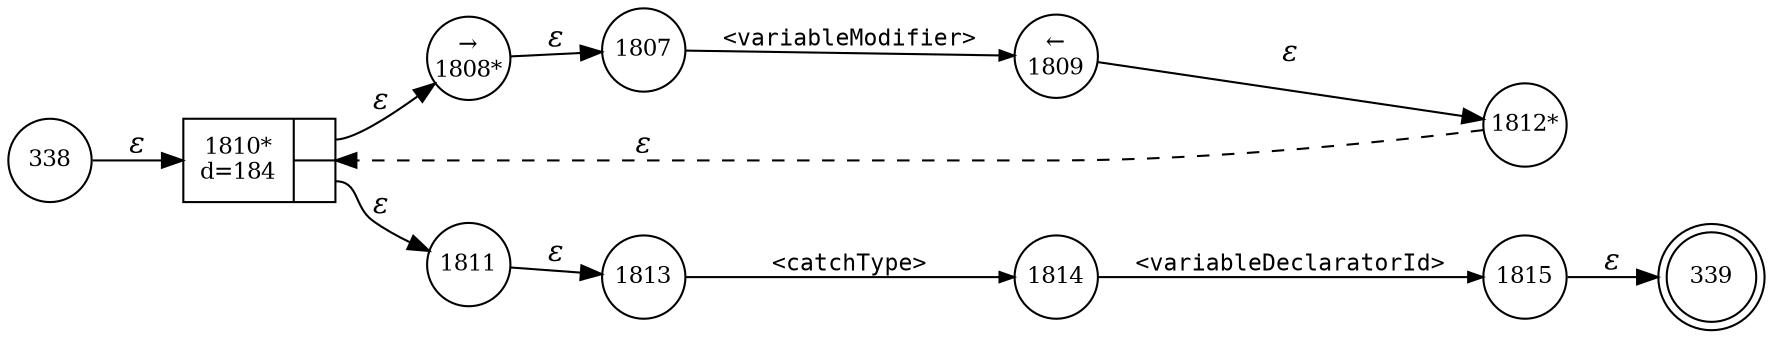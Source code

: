 digraph ATN {
rankdir=LR;
s339[fontsize=11, label="339", shape=doublecircle, fixedsize=true, width=.6];
s1808[fontsize=11,label="&rarr;\n1808*", shape=circle, fixedsize=true, width=.55, peripheries=1];
s1809[fontsize=11,label="&larr;\n1809", shape=circle, fixedsize=true, width=.55, peripheries=1];
s338[fontsize=11,label="338", shape=circle, fixedsize=true, width=.55, peripheries=1];
s1810[fontsize=11,label="{1810*\nd=184|{<p0>|<p1>}}", shape=record, fixedsize=false, peripheries=1];
s1811[fontsize=11,label="1811", shape=circle, fixedsize=true, width=.55, peripheries=1];
s1812[fontsize=11,label="1812*", shape=circle, fixedsize=true, width=.55, peripheries=1];
s1813[fontsize=11,label="1813", shape=circle, fixedsize=true, width=.55, peripheries=1];
s1814[fontsize=11,label="1814", shape=circle, fixedsize=true, width=.55, peripheries=1];
s1815[fontsize=11,label="1815", shape=circle, fixedsize=true, width=.55, peripheries=1];
s1807[fontsize=11,label="1807", shape=circle, fixedsize=true, width=.55, peripheries=1];
s338 -> s1810 [fontname="Times-Italic", label="&epsilon;"];
s1810:p0 -> s1808 [fontname="Times-Italic", label="&epsilon;"];
s1810:p1 -> s1811 [fontname="Times-Italic", label="&epsilon;"];
s1808 -> s1807 [fontname="Times-Italic", label="&epsilon;"];
s1811 -> s1813 [fontname="Times-Italic", label="&epsilon;"];
s1807 -> s1809 [fontsize=11, fontname="Courier", arrowsize=.7, label = "<variableModifier>", arrowhead = normal];
s1813 -> s1814 [fontsize=11, fontname="Courier", arrowsize=.7, label = "<catchType>", arrowhead = normal];
s1809 -> s1812 [fontname="Times-Italic", label="&epsilon;"];
s1814 -> s1815 [fontsize=11, fontname="Courier", arrowsize=.7, label = "<variableDeclaratorId>", arrowhead = normal];
s1812 -> s1810 [fontname="Times-Italic", label="&epsilon;", style="dashed"];
s1815 -> s339 [fontname="Times-Italic", label="&epsilon;"];
}